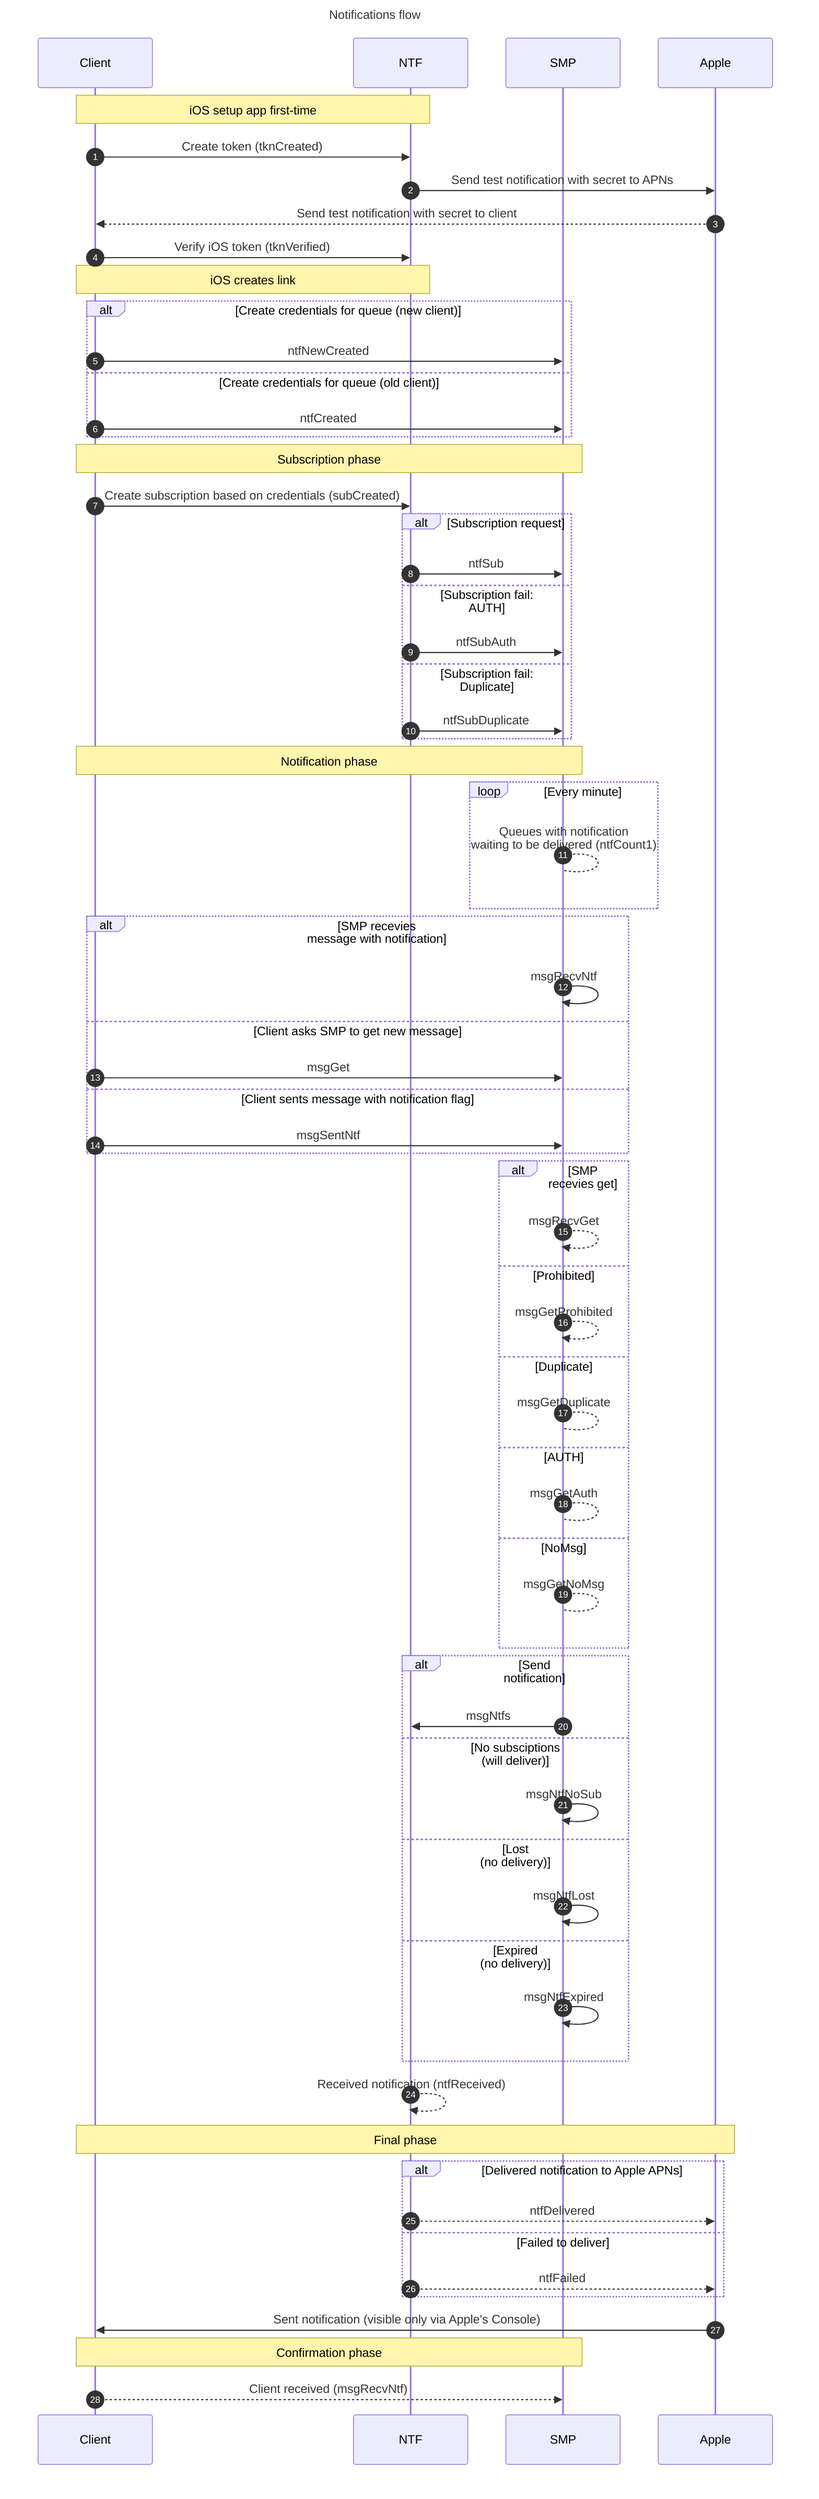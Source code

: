 ---
title: "Notifications flow"
---

sequenceDiagram
    participant Client
    participant NTF
    participant SMP
    participant Apple

    autonumber

    Note over Client,NTF: iOS setup app first-time

    Client->>NTF:Create token (tknCreated)
    NTF->>Apple:Send test notification with secret to APNs
    Apple-->>Client:Send test notification with secret to client
    Client->>NTF:Verify iOS token (tknVerified)

    Note over Client,NTF: iOS creates link

    alt Create credentials for queue (new client)
        Client->>SMP:ntfNewCreated
    else Create credentials for queue (old client)
        Client->>SMP:ntfCreated
    end

    Note over Client,SMP: Subscription phase

    Client->>NTF:Create subscription based on credentials (subCreated)
    
    alt Subscription request
        NTF->>SMP:ntfSub
    else Subscription fail: AUTH
        NTF->>SMP:ntfSubAuth
    else Subscription fail: Duplicate
        NTF->>SMP:ntfSubDuplicate
    end

    Note over Client,SMP: Notification phase

    loop Every minute
        SMP-->SMP: Queues with notification<br/>waiting to be delivered (ntfCount1)
    end

    alt SMP recevies<br/>message with notification
        SMP->>SMP:msgRecvNtf
    else Client asks SMP to get new message
        Client->>SMP:msgGet
    else Client sents message with notification flag
        Client->>SMP:msgSentNtf
    end

    alt SMP recevies get
        SMP-->>SMP:msgRecvGet
    else Prohibited
        SMP-->>SMP:msgGetProhibited
    else Duplicate
        SMP-->SMP:msgGetDuplicate
    else AUTH
        SMP-->SMP:msgGetAuth
    else NoMsg
        SMP-->SMP:msgGetNoMsg
    end     

    alt Send notification
        SMP->>NTF:msgNtfs
    else No subsciptions<br/>(will deliver)
        SMP->>SMP:msgNtfNoSub
    else Lost<br/>(no delivery)
        SMP->>SMP:msgNtfLost
    else Expired<br/>(no delivery)
        SMP->>SMP:msgNtfExpired
    end

    NTF-->>NTF:Received notification (ntfReceived)

    Note over Client,Apple: Final phase

    alt Delivered notification to Apple APNs
        NTF-->>Apple:ntfDelivered
    else Failed to deliver
        NTF-->>Apple:ntfFailed
    end

    Apple->>Client:Sent notification (visible only via Apple's Console)

    Note over Client,SMP: Confirmation phase

    Client-->>SMP:Client received (msgRecvNtf)